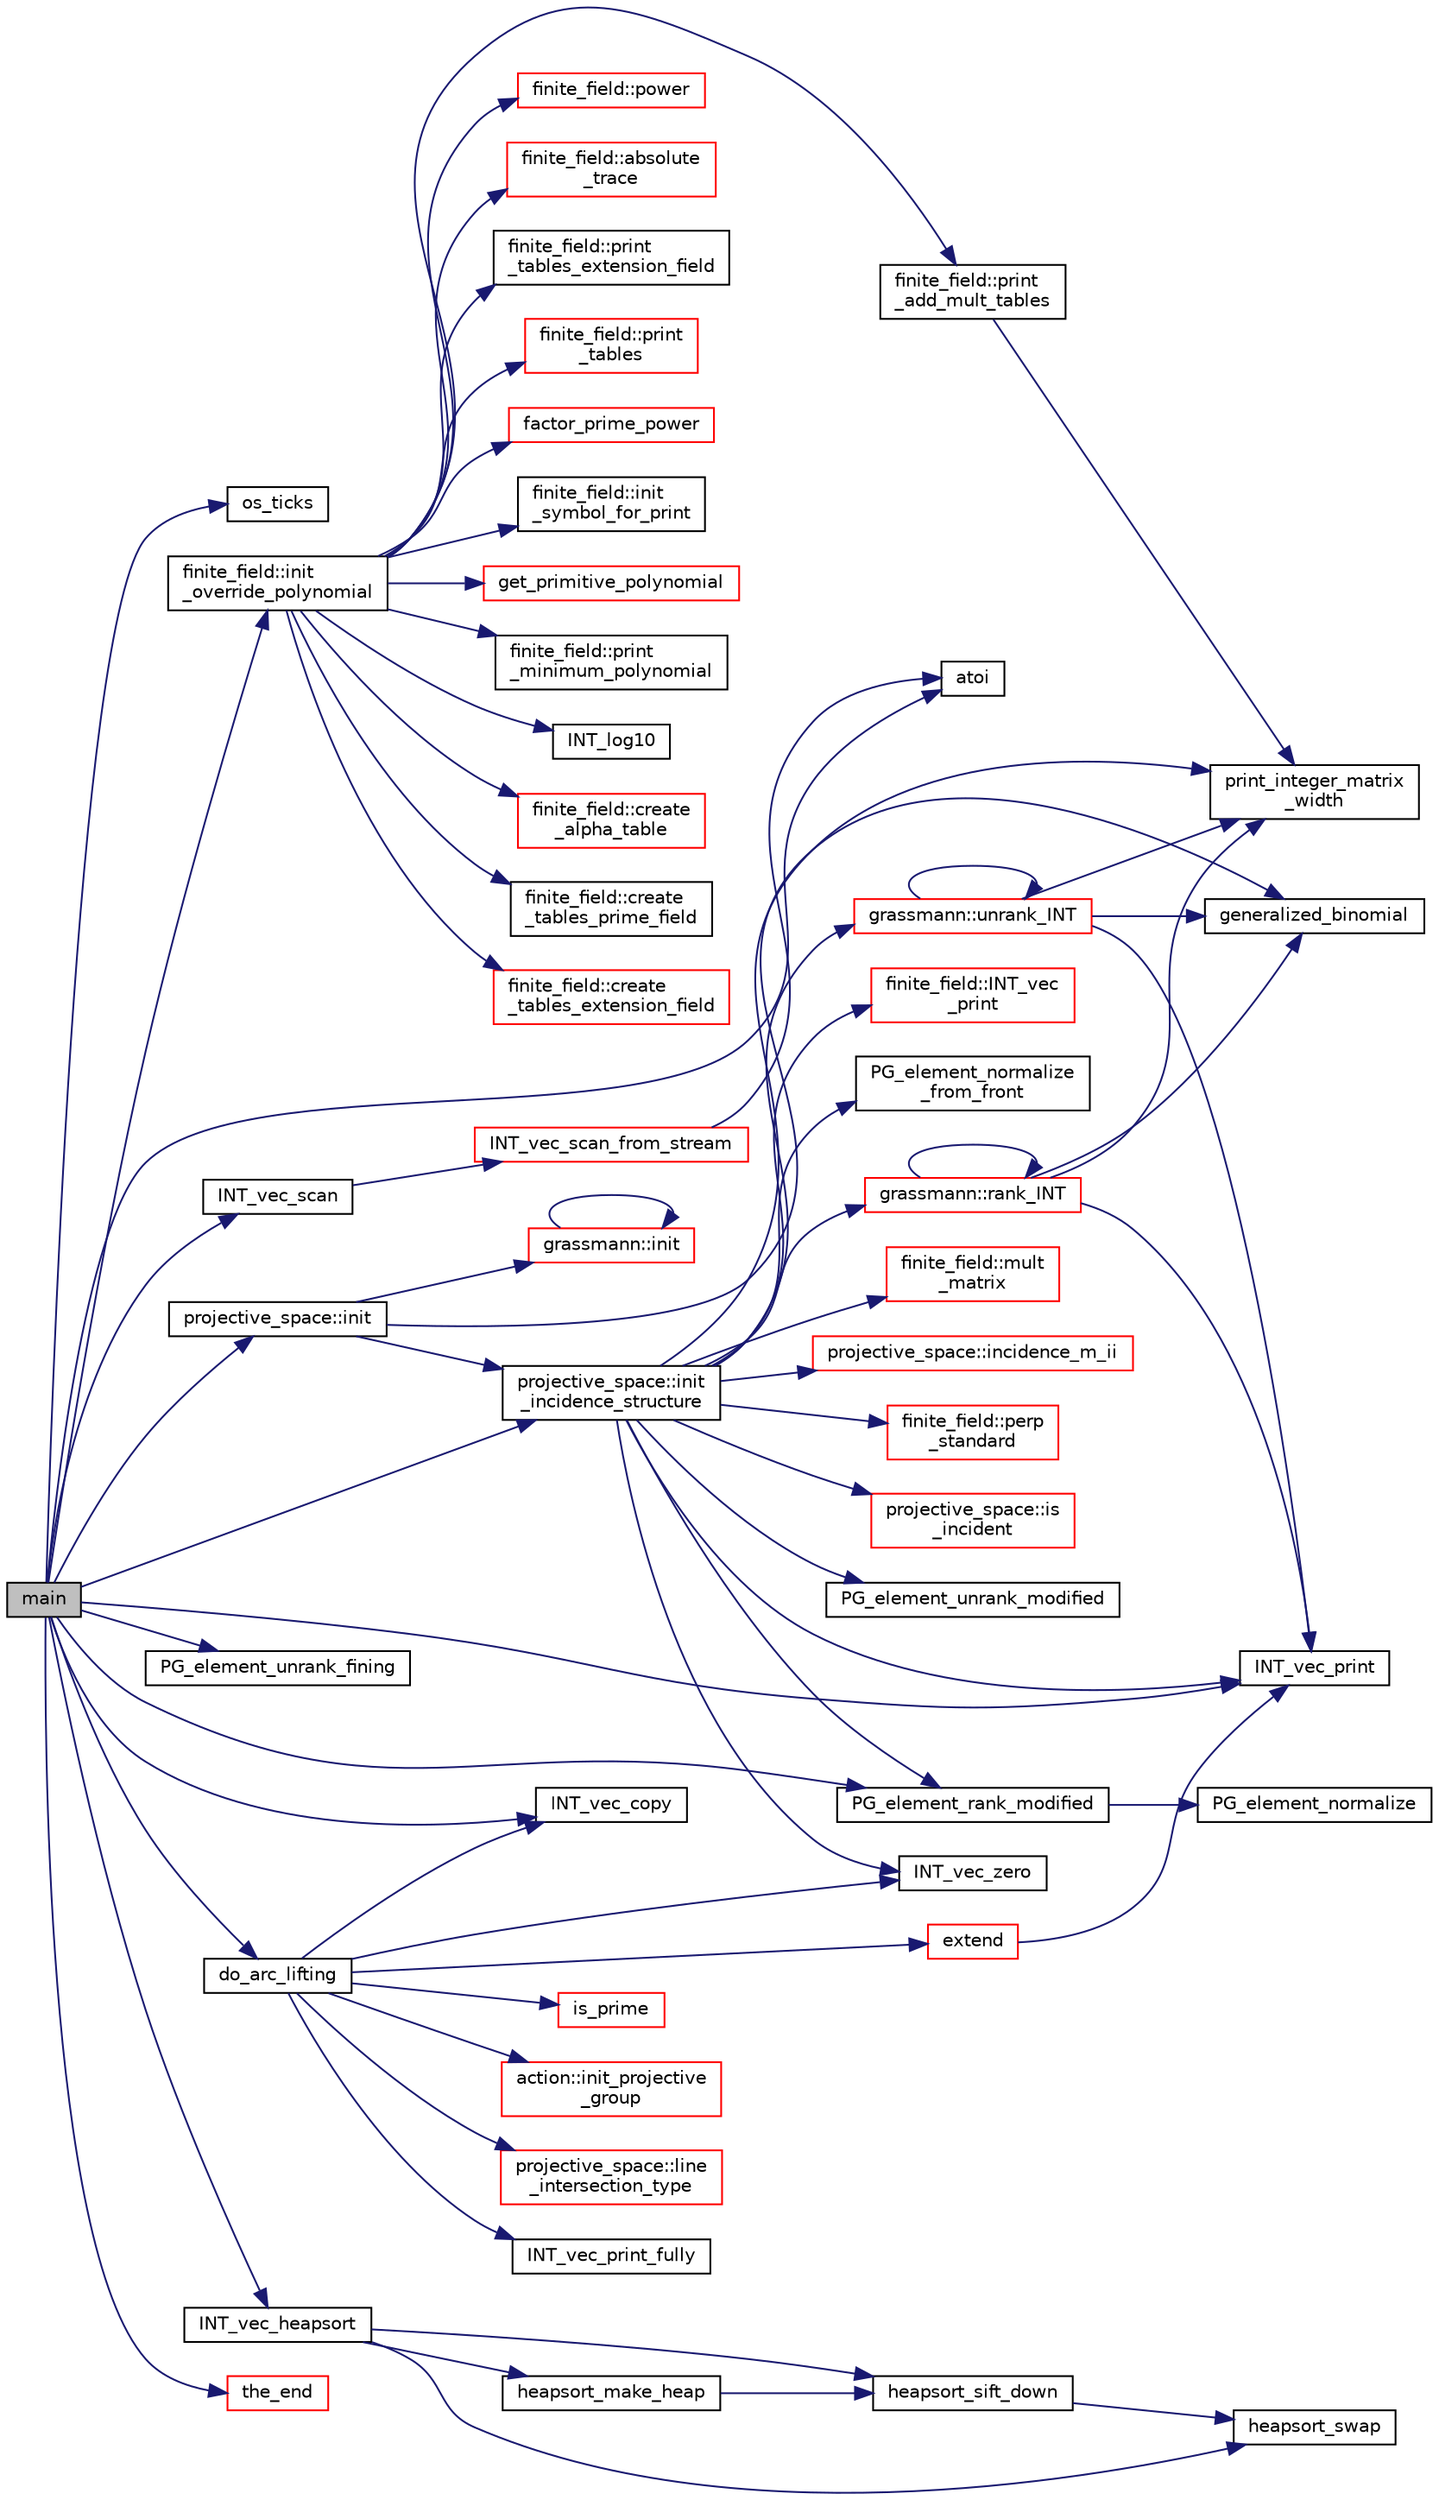 digraph "main"
{
  edge [fontname="Helvetica",fontsize="10",labelfontname="Helvetica",labelfontsize="10"];
  node [fontname="Helvetica",fontsize="10",shape=record];
  rankdir="LR";
  Node170 [label="main",height=0.2,width=0.4,color="black", fillcolor="grey75", style="filled", fontcolor="black"];
  Node170 -> Node171 [color="midnightblue",fontsize="10",style="solid",fontname="Helvetica"];
  Node171 [label="os_ticks",height=0.2,width=0.4,color="black", fillcolor="white", style="filled",URL="$d5/db4/io__and__os_8h.html#a3da6d2b09e35d569adb7101dffcb5224"];
  Node170 -> Node172 [color="midnightblue",fontsize="10",style="solid",fontname="Helvetica"];
  Node172 [label="atoi",height=0.2,width=0.4,color="black", fillcolor="white", style="filled",URL="$d9/d60/discreta_8h.html#ad0ac71cbcb495289e474437d6b7d7fac"];
  Node170 -> Node173 [color="midnightblue",fontsize="10",style="solid",fontname="Helvetica"];
  Node173 [label="finite_field::init\l_override_polynomial",height=0.2,width=0.4,color="black", fillcolor="white", style="filled",URL="$df/d5a/classfinite__field.html#a39a40b052f326a05c5a1e6b13572f3e5"];
  Node173 -> Node174 [color="midnightblue",fontsize="10",style="solid",fontname="Helvetica"];
  Node174 [label="factor_prime_power",height=0.2,width=0.4,color="red", fillcolor="white", style="filled",URL="$de/dc5/algebra__and__number__theory_8h.html#af87166fad1e9b91458c714e90f8cd399"];
  Node173 -> Node176 [color="midnightblue",fontsize="10",style="solid",fontname="Helvetica"];
  Node176 [label="finite_field::init\l_symbol_for_print",height=0.2,width=0.4,color="black", fillcolor="white", style="filled",URL="$df/d5a/classfinite__field.html#ac3ac8778d3162ccee0b3c5764127a92e"];
  Node173 -> Node177 [color="midnightblue",fontsize="10",style="solid",fontname="Helvetica"];
  Node177 [label="get_primitive_polynomial",height=0.2,width=0.4,color="red", fillcolor="white", style="filled",URL="$de/dc5/algebra__and__number__theory_8h.html#a208ece81c99403683f588d02defd74a7"];
  Node173 -> Node181 [color="midnightblue",fontsize="10",style="solid",fontname="Helvetica"];
  Node181 [label="finite_field::print\l_minimum_polynomial",height=0.2,width=0.4,color="black", fillcolor="white", style="filled",URL="$df/d5a/classfinite__field.html#a6d58c4c06994e9637385ff69943f13cb"];
  Node173 -> Node182 [color="midnightblue",fontsize="10",style="solid",fontname="Helvetica"];
  Node182 [label="INT_log10",height=0.2,width=0.4,color="black", fillcolor="white", style="filled",URL="$de/dc5/algebra__and__number__theory_8h.html#a98bc0a6c562370a355165d2538dac250"];
  Node173 -> Node183 [color="midnightblue",fontsize="10",style="solid",fontname="Helvetica"];
  Node183 [label="finite_field::create\l_alpha_table",height=0.2,width=0.4,color="red", fillcolor="white", style="filled",URL="$df/d5a/classfinite__field.html#a33e052044b18cf8dc31e6fbffbb1f0db"];
  Node173 -> Node187 [color="midnightblue",fontsize="10",style="solid",fontname="Helvetica"];
  Node187 [label="finite_field::create\l_tables_prime_field",height=0.2,width=0.4,color="black", fillcolor="white", style="filled",URL="$df/d5a/classfinite__field.html#a811a41cf0e334c7c05725afa19d79b7a"];
  Node173 -> Node188 [color="midnightblue",fontsize="10",style="solid",fontname="Helvetica"];
  Node188 [label="finite_field::create\l_tables_extension_field",height=0.2,width=0.4,color="red", fillcolor="white", style="filled",URL="$df/d5a/classfinite__field.html#ac5067ade796759e81d55cd3d434f8512"];
  Node173 -> Node191 [color="midnightblue",fontsize="10",style="solid",fontname="Helvetica"];
  Node191 [label="finite_field::print\l_add_mult_tables",height=0.2,width=0.4,color="black", fillcolor="white", style="filled",URL="$df/d5a/classfinite__field.html#ac4f687830f2953f9f7568c541e3e91c7"];
  Node191 -> Node192 [color="midnightblue",fontsize="10",style="solid",fontname="Helvetica"];
  Node192 [label="print_integer_matrix\l_width",height=0.2,width=0.4,color="black", fillcolor="white", style="filled",URL="$d5/db4/io__and__os_8h.html#aa78f3e73fc2179251bd15adbcc31573f"];
  Node173 -> Node193 [color="midnightblue",fontsize="10",style="solid",fontname="Helvetica"];
  Node193 [label="finite_field::power",height=0.2,width=0.4,color="red", fillcolor="white", style="filled",URL="$df/d5a/classfinite__field.html#a0437871b8f775f0b2d589188d9ad7e61"];
  Node173 -> Node195 [color="midnightblue",fontsize="10",style="solid",fontname="Helvetica"];
  Node195 [label="finite_field::absolute\l_trace",height=0.2,width=0.4,color="red", fillcolor="white", style="filled",URL="$df/d5a/classfinite__field.html#a7c479f80ec77e646db13d175fb29325f"];
  Node173 -> Node197 [color="midnightblue",fontsize="10",style="solid",fontname="Helvetica"];
  Node197 [label="finite_field::print\l_tables_extension_field",height=0.2,width=0.4,color="black", fillcolor="white", style="filled",URL="$df/d5a/classfinite__field.html#a026b98a814f71c1bfbd6905abb295ee8"];
  Node173 -> Node198 [color="midnightblue",fontsize="10",style="solid",fontname="Helvetica"];
  Node198 [label="finite_field::print\l_tables",height=0.2,width=0.4,color="red", fillcolor="white", style="filled",URL="$df/d5a/classfinite__field.html#aa0bddbd3f44fb6012a198bfc3d0551fc"];
  Node170 -> Node203 [color="midnightblue",fontsize="10",style="solid",fontname="Helvetica"];
  Node203 [label="projective_space::init",height=0.2,width=0.4,color="black", fillcolor="white", style="filled",URL="$d2/d17/classprojective__space.html#a8a1efa40df92744519365f82e4740dab"];
  Node203 -> Node204 [color="midnightblue",fontsize="10",style="solid",fontname="Helvetica"];
  Node204 [label="grassmann::init",height=0.2,width=0.4,color="red", fillcolor="white", style="filled",URL="$df/d02/classgrassmann.html#a2e8cf7b9f203254493d7c2607c17d498"];
  Node204 -> Node204 [color="midnightblue",fontsize="10",style="solid",fontname="Helvetica"];
  Node203 -> Node206 [color="midnightblue",fontsize="10",style="solid",fontname="Helvetica"];
  Node206 [label="generalized_binomial",height=0.2,width=0.4,color="black", fillcolor="white", style="filled",URL="$d2/d7c/combinatorics_8_c.html#a24762dc22e45175d18ec1ec1d2556ae8"];
  Node203 -> Node207 [color="midnightblue",fontsize="10",style="solid",fontname="Helvetica"];
  Node207 [label="projective_space::init\l_incidence_structure",height=0.2,width=0.4,color="black", fillcolor="white", style="filled",URL="$d2/d17/classprojective__space.html#a1e59490325e045cc52674a3706780aed"];
  Node207 -> Node208 [color="midnightblue",fontsize="10",style="solid",fontname="Helvetica"];
  Node208 [label="INT_vec_zero",height=0.2,width=0.4,color="black", fillcolor="white", style="filled",URL="$df/dbf/sajeeb_8_c.html#aa8c9c7977203577026080f546fe4980f"];
  Node207 -> Node209 [color="midnightblue",fontsize="10",style="solid",fontname="Helvetica"];
  Node209 [label="PG_element_unrank_modified",height=0.2,width=0.4,color="black", fillcolor="white", style="filled",URL="$d4/d67/geometry_8h.html#a83ae9b605d496f6a90345303f6efae64"];
  Node207 -> Node210 [color="midnightblue",fontsize="10",style="solid",fontname="Helvetica"];
  Node210 [label="INT_vec_print",height=0.2,width=0.4,color="black", fillcolor="white", style="filled",URL="$df/dbf/sajeeb_8_c.html#a79a5901af0b47dd0d694109543c027fe"];
  Node207 -> Node211 [color="midnightblue",fontsize="10",style="solid",fontname="Helvetica"];
  Node211 [label="finite_field::INT_vec\l_print",height=0.2,width=0.4,color="red", fillcolor="white", style="filled",URL="$df/d5a/classfinite__field.html#a9c33a61dedc197e37b014b6f8dc07f06"];
  Node207 -> Node214 [color="midnightblue",fontsize="10",style="solid",fontname="Helvetica"];
  Node214 [label="PG_element_normalize\l_from_front",height=0.2,width=0.4,color="black", fillcolor="white", style="filled",URL="$d4/d67/geometry_8h.html#af675caf5f9975573455c8d93cb56bf95"];
  Node207 -> Node215 [color="midnightblue",fontsize="10",style="solid",fontname="Helvetica"];
  Node215 [label="grassmann::unrank_INT",height=0.2,width=0.4,color="red", fillcolor="white", style="filled",URL="$df/d02/classgrassmann.html#a32079405b95a6da2ba1420567d762d64"];
  Node215 -> Node206 [color="midnightblue",fontsize="10",style="solid",fontname="Helvetica"];
  Node215 -> Node210 [color="midnightblue",fontsize="10",style="solid",fontname="Helvetica"];
  Node215 -> Node215 [color="midnightblue",fontsize="10",style="solid",fontname="Helvetica"];
  Node215 -> Node192 [color="midnightblue",fontsize="10",style="solid",fontname="Helvetica"];
  Node207 -> Node192 [color="midnightblue",fontsize="10",style="solid",fontname="Helvetica"];
  Node207 -> Node218 [color="midnightblue",fontsize="10",style="solid",fontname="Helvetica"];
  Node218 [label="grassmann::rank_INT",height=0.2,width=0.4,color="red", fillcolor="white", style="filled",URL="$df/d02/classgrassmann.html#a1fa95ce7ecebd48b04c7a0dc75491184"];
  Node218 -> Node192 [color="midnightblue",fontsize="10",style="solid",fontname="Helvetica"];
  Node218 -> Node210 [color="midnightblue",fontsize="10",style="solid",fontname="Helvetica"];
  Node218 -> Node206 [color="midnightblue",fontsize="10",style="solid",fontname="Helvetica"];
  Node218 -> Node218 [color="midnightblue",fontsize="10",style="solid",fontname="Helvetica"];
  Node207 -> Node220 [color="midnightblue",fontsize="10",style="solid",fontname="Helvetica"];
  Node220 [label="finite_field::mult\l_matrix",height=0.2,width=0.4,color="red", fillcolor="white", style="filled",URL="$df/d5a/classfinite__field.html#a48517f15dfd7b21c37e0975855f1ada2"];
  Node207 -> Node221 [color="midnightblue",fontsize="10",style="solid",fontname="Helvetica"];
  Node221 [label="PG_element_rank_modified",height=0.2,width=0.4,color="black", fillcolor="white", style="filled",URL="$d4/d67/geometry_8h.html#a9cd1a8bf5b88a038e33862f6c2c3dd36"];
  Node221 -> Node222 [color="midnightblue",fontsize="10",style="solid",fontname="Helvetica"];
  Node222 [label="PG_element_normalize",height=0.2,width=0.4,color="black", fillcolor="white", style="filled",URL="$df/de4/projective_8_c.html#a5a4c3c1158bad6bab0d786c616bd0996"];
  Node207 -> Node223 [color="midnightblue",fontsize="10",style="solid",fontname="Helvetica"];
  Node223 [label="projective_space::incidence_m_ii",height=0.2,width=0.4,color="red", fillcolor="white", style="filled",URL="$d2/d17/classprojective__space.html#adafef534cb822f51289101e7d465ede2"];
  Node207 -> Node225 [color="midnightblue",fontsize="10",style="solid",fontname="Helvetica"];
  Node225 [label="finite_field::perp\l_standard",height=0.2,width=0.4,color="red", fillcolor="white", style="filled",URL="$df/d5a/classfinite__field.html#a2f5bc92908aea624a8d9179d2a9ba057"];
  Node207 -> Node230 [color="midnightblue",fontsize="10",style="solid",fontname="Helvetica"];
  Node230 [label="projective_space::is\l_incident",height=0.2,width=0.4,color="red", fillcolor="white", style="filled",URL="$d2/d17/classprojective__space.html#a225780a9f3d266bc425b3be0cf5bc0ff"];
  Node170 -> Node207 [color="midnightblue",fontsize="10",style="solid",fontname="Helvetica"];
  Node170 -> Node232 [color="midnightblue",fontsize="10",style="solid",fontname="Helvetica"];
  Node232 [label="PG_element_unrank_fining",height=0.2,width=0.4,color="black", fillcolor="white", style="filled",URL="$d4/d67/geometry_8h.html#af6ee4c5928ba840f36c0d36242020520"];
  Node170 -> Node210 [color="midnightblue",fontsize="10",style="solid",fontname="Helvetica"];
  Node170 -> Node233 [color="midnightblue",fontsize="10",style="solid",fontname="Helvetica"];
  Node233 [label="INT_vec_scan",height=0.2,width=0.4,color="black", fillcolor="white", style="filled",URL="$d5/db4/io__and__os_8h.html#a9aa706d3f0c3bb83182eed9ab9747582"];
  Node233 -> Node234 [color="midnightblue",fontsize="10",style="solid",fontname="Helvetica"];
  Node234 [label="INT_vec_scan_from_stream",height=0.2,width=0.4,color="red", fillcolor="white", style="filled",URL="$d4/d74/util_8_c.html#a7dc639ea3d5da900adb978c9322353a7"];
  Node234 -> Node172 [color="midnightblue",fontsize="10",style="solid",fontname="Helvetica"];
  Node170 -> Node227 [color="midnightblue",fontsize="10",style="solid",fontname="Helvetica"];
  Node227 [label="INT_vec_copy",height=0.2,width=0.4,color="black", fillcolor="white", style="filled",URL="$df/dbf/sajeeb_8_c.html#ac2d875e27e009af6ec04d17254d11075"];
  Node170 -> Node221 [color="midnightblue",fontsize="10",style="solid",fontname="Helvetica"];
  Node170 -> Node236 [color="midnightblue",fontsize="10",style="solid",fontname="Helvetica"];
  Node236 [label="INT_vec_heapsort",height=0.2,width=0.4,color="black", fillcolor="white", style="filled",URL="$d5/de2/foundations_2data__structures_2data__structures_8h.html#a3590ad9987f801fbfc94634300182f39"];
  Node236 -> Node237 [color="midnightblue",fontsize="10",style="solid",fontname="Helvetica"];
  Node237 [label="heapsort_make_heap",height=0.2,width=0.4,color="black", fillcolor="white", style="filled",URL="$d4/dd7/sorting_8_c.html#a42f24453d7d77eeb1338ebd1a13cfdbb"];
  Node237 -> Node238 [color="midnightblue",fontsize="10",style="solid",fontname="Helvetica"];
  Node238 [label="heapsort_sift_down",height=0.2,width=0.4,color="black", fillcolor="white", style="filled",URL="$d4/dd7/sorting_8_c.html#a65cbb1a6a3f01f511673705437ddc18b"];
  Node238 -> Node239 [color="midnightblue",fontsize="10",style="solid",fontname="Helvetica"];
  Node239 [label="heapsort_swap",height=0.2,width=0.4,color="black", fillcolor="white", style="filled",URL="$d4/dd7/sorting_8_c.html#a8f048362e6065297b19b6975bcbbfcc6"];
  Node236 -> Node239 [color="midnightblue",fontsize="10",style="solid",fontname="Helvetica"];
  Node236 -> Node238 [color="midnightblue",fontsize="10",style="solid",fontname="Helvetica"];
  Node170 -> Node240 [color="midnightblue",fontsize="10",style="solid",fontname="Helvetica"];
  Node240 [label="do_arc_lifting",height=0.2,width=0.4,color="black", fillcolor="white", style="filled",URL="$d5/d9e/arcs__orderly_8_c.html#a7367bc544c290322bdbd4545388a27a8"];
  Node240 -> Node227 [color="midnightblue",fontsize="10",style="solid",fontname="Helvetica"];
  Node240 -> Node208 [color="midnightblue",fontsize="10",style="solid",fontname="Helvetica"];
  Node240 -> Node241 [color="midnightblue",fontsize="10",style="solid",fontname="Helvetica"];
  Node241 [label="is_prime",height=0.2,width=0.4,color="red", fillcolor="white", style="filled",URL="$de/dc5/algebra__and__number__theory_8h.html#ac98a0478ba82b9568613df1c8df7e3b8"];
  Node240 -> Node242 [color="midnightblue",fontsize="10",style="solid",fontname="Helvetica"];
  Node242 [label="action::init_projective\l_group",height=0.2,width=0.4,color="red", fillcolor="white", style="filled",URL="$d2/d86/classaction.html#ad943cb9d3828331bf5634c6dbfc31afd"];
  Node240 -> Node367 [color="midnightblue",fontsize="10",style="solid",fontname="Helvetica"];
  Node367 [label="projective_space::line\l_intersection_type",height=0.2,width=0.4,color="red", fillcolor="white", style="filled",URL="$d2/d17/classprojective__space.html#af35b6d402c45793a77b8ebc9e7c3985e"];
  Node240 -> Node371 [color="midnightblue",fontsize="10",style="solid",fontname="Helvetica"];
  Node371 [label="INT_vec_print_fully",height=0.2,width=0.4,color="black", fillcolor="white", style="filled",URL="$df/dbf/sajeeb_8_c.html#aff2e5a86c89315b7cec22a5a77f94a25"];
  Node240 -> Node372 [color="midnightblue",fontsize="10",style="solid",fontname="Helvetica"];
  Node372 [label="extend",height=0.2,width=0.4,color="red", fillcolor="white", style="filled",URL="$d5/d9e/arcs__orderly_8_c.html#addc6404f0f11185218b39a9df0e7a293"];
  Node372 -> Node210 [color="midnightblue",fontsize="10",style="solid",fontname="Helvetica"];
  Node170 -> Node375 [color="midnightblue",fontsize="10",style="solid",fontname="Helvetica"];
  Node375 [label="the_end",height=0.2,width=0.4,color="red", fillcolor="white", style="filled",URL="$d9/d60/discreta_8h.html#a3ebbd3ccb665a9f78deaa7408577b60c"];
}
